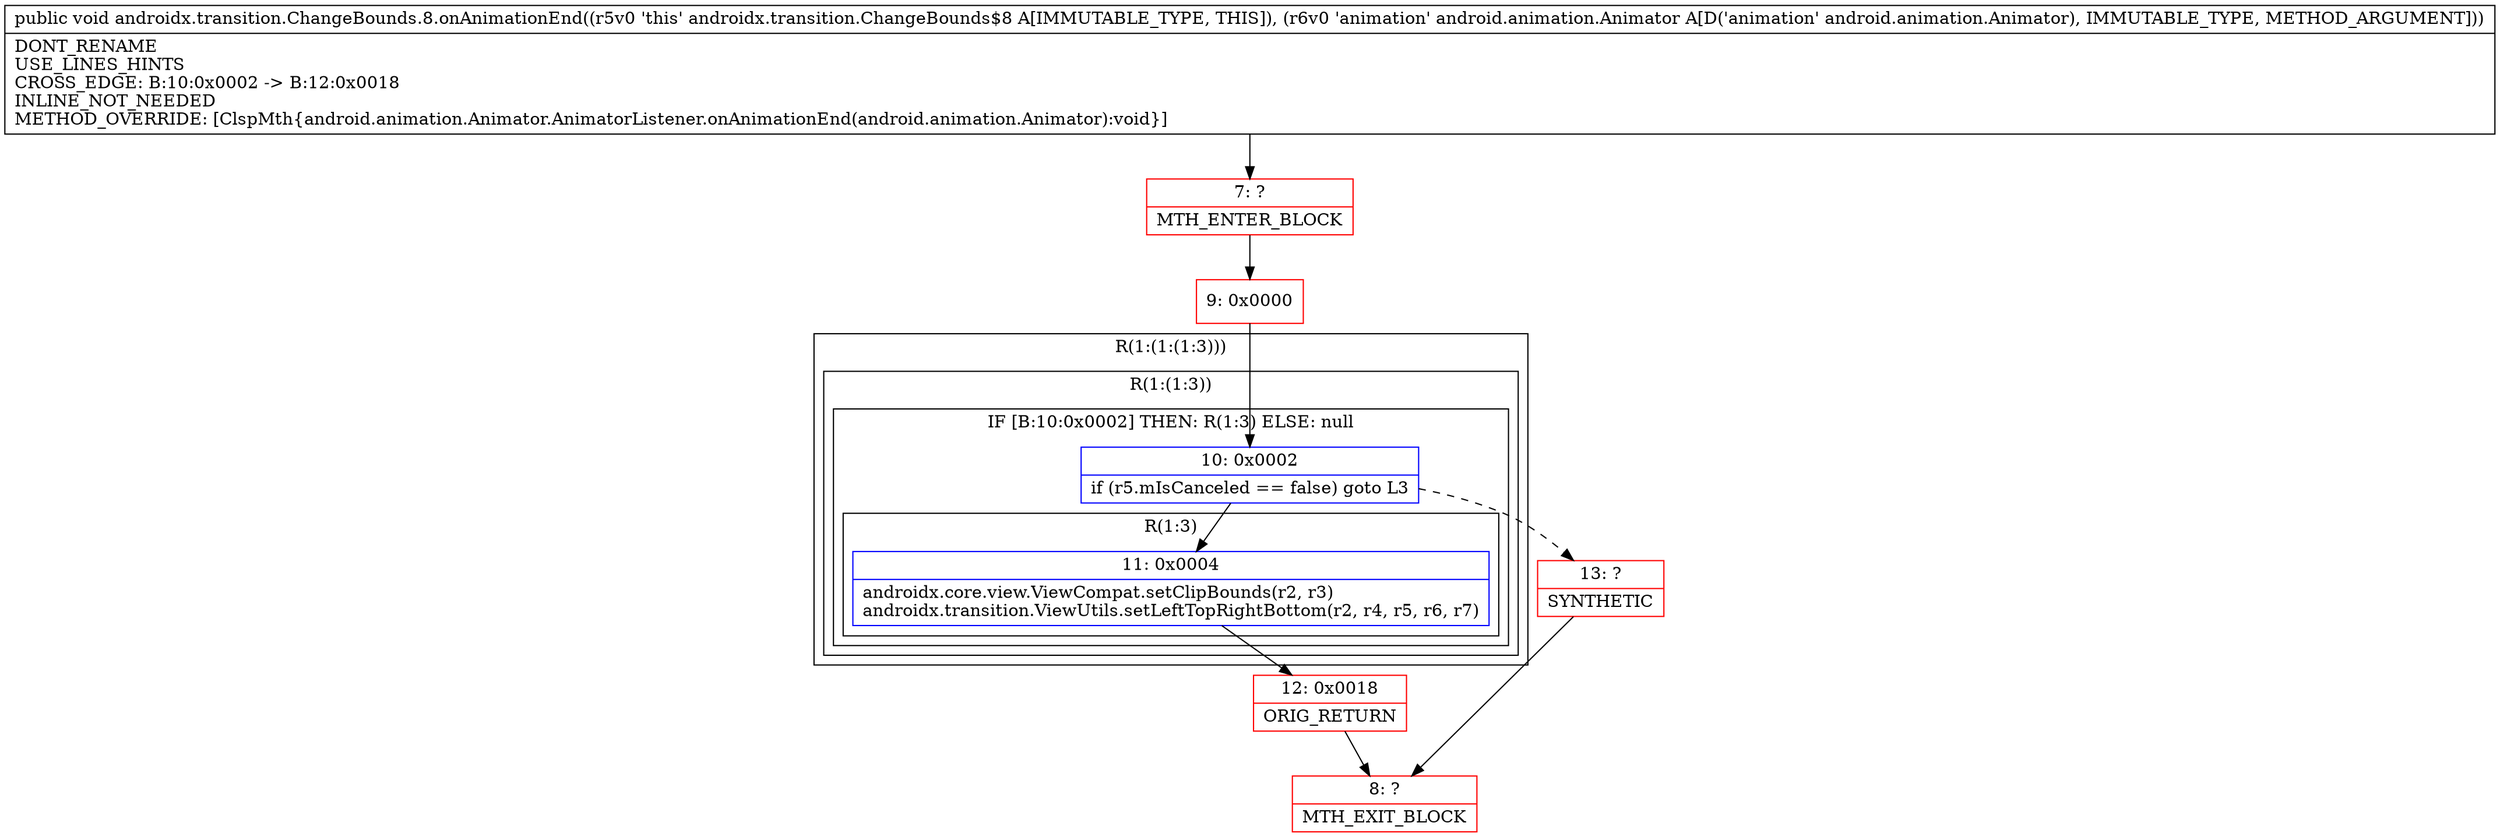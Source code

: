 digraph "CFG forandroidx.transition.ChangeBounds.8.onAnimationEnd(Landroid\/animation\/Animator;)V" {
subgraph cluster_Region_2100856810 {
label = "R(1:(1:(1:3)))";
node [shape=record,color=blue];
subgraph cluster_Region_387830273 {
label = "R(1:(1:3))";
node [shape=record,color=blue];
subgraph cluster_IfRegion_558733647 {
label = "IF [B:10:0x0002] THEN: R(1:3) ELSE: null";
node [shape=record,color=blue];
Node_10 [shape=record,label="{10\:\ 0x0002|if (r5.mIsCanceled == false) goto L3\l}"];
subgraph cluster_Region_897637559 {
label = "R(1:3)";
node [shape=record,color=blue];
Node_11 [shape=record,label="{11\:\ 0x0004|androidx.core.view.ViewCompat.setClipBounds(r2, r3)\landroidx.transition.ViewUtils.setLeftTopRightBottom(r2, r4, r5, r6, r7)\l}"];
}
}
}
}
Node_7 [shape=record,color=red,label="{7\:\ ?|MTH_ENTER_BLOCK\l}"];
Node_9 [shape=record,color=red,label="{9\:\ 0x0000}"];
Node_12 [shape=record,color=red,label="{12\:\ 0x0018|ORIG_RETURN\l}"];
Node_8 [shape=record,color=red,label="{8\:\ ?|MTH_EXIT_BLOCK\l}"];
Node_13 [shape=record,color=red,label="{13\:\ ?|SYNTHETIC\l}"];
MethodNode[shape=record,label="{public void androidx.transition.ChangeBounds.8.onAnimationEnd((r5v0 'this' androidx.transition.ChangeBounds$8 A[IMMUTABLE_TYPE, THIS]), (r6v0 'animation' android.animation.Animator A[D('animation' android.animation.Animator), IMMUTABLE_TYPE, METHOD_ARGUMENT]))  | DONT_RENAME\lUSE_LINES_HINTS\lCROSS_EDGE: B:10:0x0002 \-\> B:12:0x0018\lINLINE_NOT_NEEDED\lMETHOD_OVERRIDE: [ClspMth\{android.animation.Animator.AnimatorListener.onAnimationEnd(android.animation.Animator):void\}]\l}"];
MethodNode -> Node_7;Node_10 -> Node_11;
Node_10 -> Node_13[style=dashed];
Node_11 -> Node_12;
Node_7 -> Node_9;
Node_9 -> Node_10;
Node_12 -> Node_8;
Node_13 -> Node_8;
}

